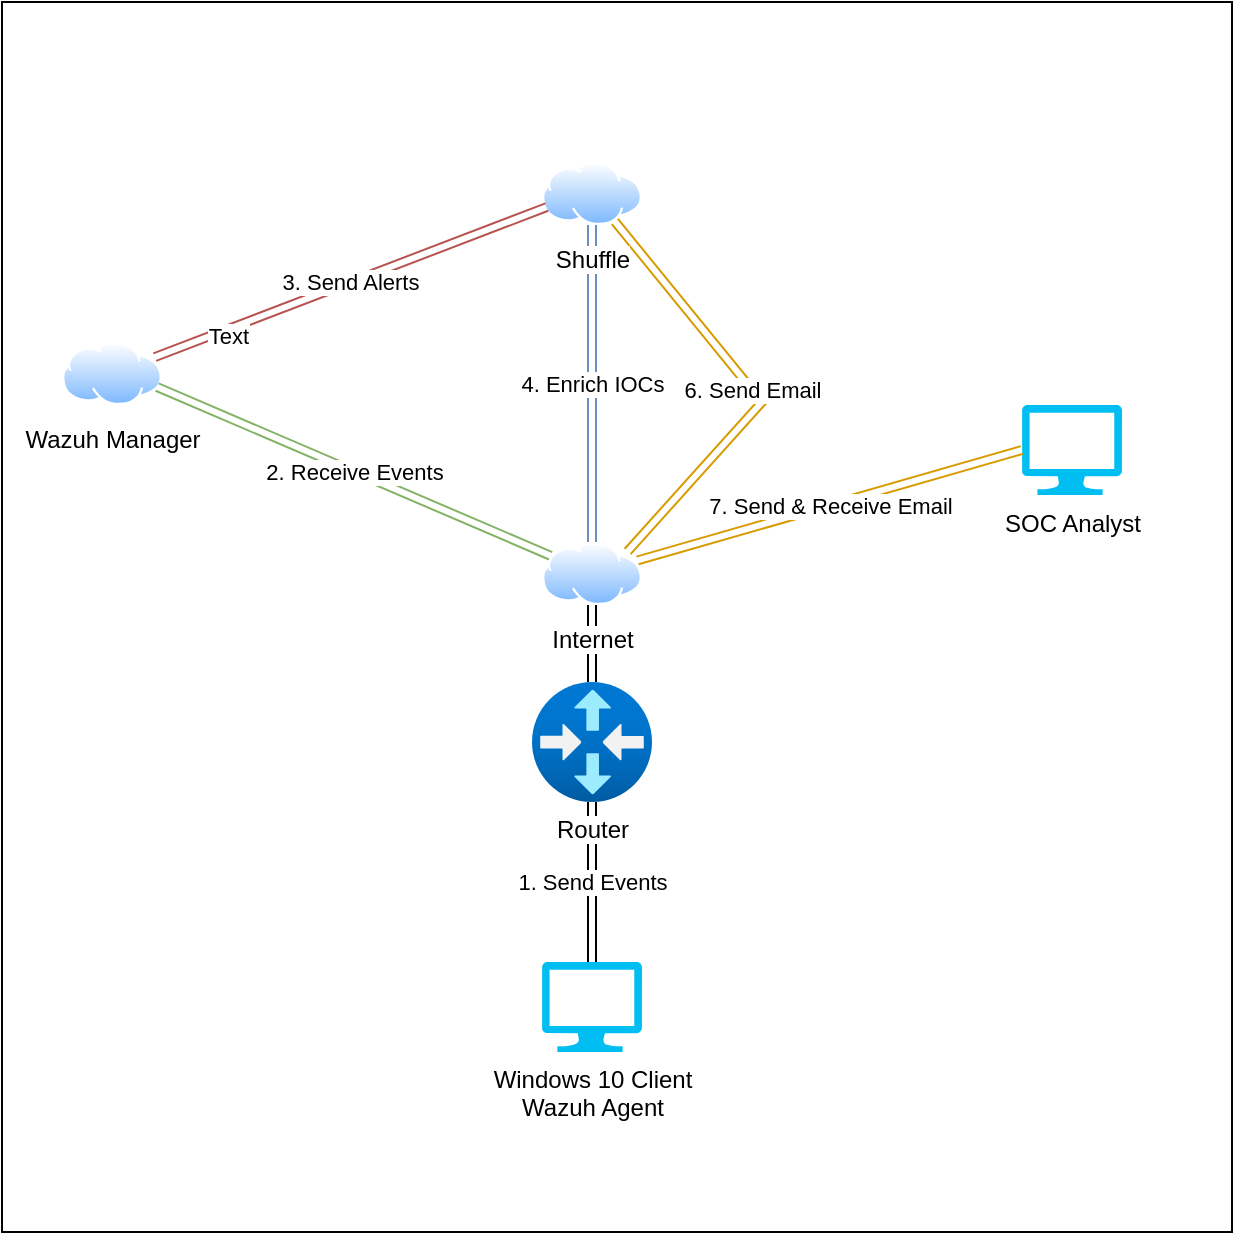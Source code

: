 <mxfile version="24.7.17">
  <diagram name="Page-1" id="bip8NPwT-C6fux6V8fcz">
    <mxGraphModel dx="1050" dy="625" grid="1" gridSize="10" guides="1" tooltips="1" connect="1" arrows="1" fold="1" page="1" pageScale="1" pageWidth="850" pageHeight="1100" math="0" shadow="0">
      <root>
        <mxCell id="0" />
        <mxCell id="1" parent="0" />
        <mxCell id="bGIlB386d0s7nkxIwyLy-1" value="" style="whiteSpace=wrap;html=1;aspect=fixed;" parent="1" vertex="1">
          <mxGeometry x="130" y="110" width="615" height="615" as="geometry" />
        </mxCell>
        <mxCell id="fwob3zydzBo_w3l8dipO-13" value="4. Enrich IOCs" style="edgeStyle=orthogonalEdgeStyle;rounded=0;orthogonalLoop=1;jettySize=auto;html=1;shape=link;fillColor=#dae8fc;strokeColor=#6c8ebf;" parent="1" source="fwob3zydzBo_w3l8dipO-2" target="fwob3zydzBo_w3l8dipO-4" edge="1">
          <mxGeometry relative="1" as="geometry" />
        </mxCell>
        <mxCell id="fwob3zydzBo_w3l8dipO-20" value="6. Send Email" style="rounded=0;orthogonalLoop=1;jettySize=auto;html=1;entryX=1;entryY=0;entryDx=0;entryDy=0;shape=link;fillColor=#ffe6cc;strokeColor=#d79b00;" parent="1" source="fwob3zydzBo_w3l8dipO-2" target="fwob3zydzBo_w3l8dipO-4" edge="1">
          <mxGeometry relative="1" as="geometry">
            <Array as="points">
              <mxPoint x="510" y="310" />
            </Array>
          </mxGeometry>
        </mxCell>
        <mxCell id="fwob3zydzBo_w3l8dipO-2" value="Shuffle" style="image;aspect=fixed;perimeter=ellipsePerimeter;html=1;align=center;shadow=0;dashed=0;spacingTop=3;image=img/lib/active_directory/internet_cloud.svg;" parent="1" vertex="1">
          <mxGeometry x="400" y="190" width="50" height="31.5" as="geometry" />
        </mxCell>
        <mxCell id="fwob3zydzBo_w3l8dipO-3" value="Wazuh Manager" style="image;aspect=fixed;perimeter=ellipsePerimeter;html=1;align=center;shadow=0;dashed=0;spacingTop=3;image=img/lib/active_directory/internet_cloud.svg;" parent="1" vertex="1">
          <mxGeometry x="160" y="280" width="50" height="31.5" as="geometry" />
        </mxCell>
        <mxCell id="fwob3zydzBo_w3l8dipO-10" value="2. Receive Events" style="rounded=0;orthogonalLoop=1;jettySize=auto;html=1;entryX=1;entryY=0.75;entryDx=0;entryDy=0;shape=link;fillColor=#d5e8d4;strokeColor=#82b366;" parent="1" source="fwob3zydzBo_w3l8dipO-4" target="fwob3zydzBo_w3l8dipO-3" edge="1">
          <mxGeometry relative="1" as="geometry" />
        </mxCell>
        <mxCell id="fwob3zydzBo_w3l8dipO-9" style="edgeStyle=orthogonalEdgeStyle;rounded=0;orthogonalLoop=1;jettySize=auto;html=1;entryX=0.5;entryY=1;entryDx=0;entryDy=0;shape=link;" parent="1" source="fwob3zydzBo_w3l8dipO-5" target="fwob3zydzBo_w3l8dipO-4" edge="1">
          <mxGeometry relative="1" as="geometry" />
        </mxCell>
        <mxCell id="fwob3zydzBo_w3l8dipO-4" value="Internet" style="image;aspect=fixed;perimeter=ellipsePerimeter;html=1;align=center;shadow=0;dashed=0;spacingTop=3;image=img/lib/active_directory/internet_cloud.svg;labelPosition=center;verticalLabelPosition=bottom;verticalAlign=top;" parent="1" vertex="1">
          <mxGeometry x="400" y="380" width="50" height="31.5" as="geometry" />
        </mxCell>
        <mxCell id="fwob3zydzBo_w3l8dipO-6" value="Windows 10 Client&lt;div&gt;Wazuh Agent&lt;/div&gt;" style="verticalLabelPosition=bottom;html=1;verticalAlign=top;align=center;strokeColor=none;fillColor=#00BEF2;shape=mxgraph.azure.computer;pointerEvents=1;" parent="1" vertex="1">
          <mxGeometry x="400" y="590" width="50" height="45" as="geometry" />
        </mxCell>
        <mxCell id="fwob3zydzBo_w3l8dipO-7" value="SOC Analyst" style="verticalLabelPosition=bottom;html=1;verticalAlign=top;align=center;strokeColor=none;fillColor=#00BEF2;shape=mxgraph.azure.computer;pointerEvents=1;" parent="1" vertex="1">
          <mxGeometry x="640" y="311.5" width="50" height="45" as="geometry" />
        </mxCell>
        <mxCell id="fwob3zydzBo_w3l8dipO-8" value="1. Send Events" style="edgeStyle=orthogonalEdgeStyle;rounded=0;orthogonalLoop=1;jettySize=auto;html=1;entryX=0.5;entryY=0;entryDx=0;entryDy=0;entryPerimeter=0;shape=link;" parent="1" source="fwob3zydzBo_w3l8dipO-5" target="fwob3zydzBo_w3l8dipO-6" edge="1">
          <mxGeometry relative="1" as="geometry" />
        </mxCell>
        <mxCell id="fwob3zydzBo_w3l8dipO-12" value="3. Send Alerts" style="rounded=0;orthogonalLoop=1;jettySize=auto;html=1;entryX=0;entryY=0.75;entryDx=0;entryDy=0;shape=link;fillColor=#f8cecc;strokeColor=#b85450;" parent="1" source="fwob3zydzBo_w3l8dipO-3" target="fwob3zydzBo_w3l8dipO-2" edge="1">
          <mxGeometry relative="1" as="geometry" />
        </mxCell>
        <mxCell id="fwob3zydzBo_w3l8dipO-22" value="Text" style="edgeLabel;html=1;align=center;verticalAlign=middle;resizable=0;points=[];" parent="fwob3zydzBo_w3l8dipO-12" vertex="1" connectable="0">
          <mxGeometry x="-0.642" y="-3" relative="1" as="geometry">
            <mxPoint as="offset" />
          </mxGeometry>
        </mxCell>
        <mxCell id="fwob3zydzBo_w3l8dipO-21" value="7. Send &amp;amp; Receive Email" style="rounded=0;orthogonalLoop=1;jettySize=auto;html=1;entryX=0;entryY=0.5;entryDx=0;entryDy=0;entryPerimeter=0;shape=link;fillColor=#ffe6cc;strokeColor=#d79b00;" parent="1" source="fwob3zydzBo_w3l8dipO-4" target="fwob3zydzBo_w3l8dipO-7" edge="1">
          <mxGeometry relative="1" as="geometry" />
        </mxCell>
        <mxCell id="fwob3zydzBo_w3l8dipO-5" value="Router" style="image;aspect=fixed;html=1;points=[];align=center;fontSize=12;image=img/lib/azure2/networking/Virtual_Router.svg;labelPosition=center;verticalLabelPosition=bottom;verticalAlign=top;" parent="1" vertex="1">
          <mxGeometry x="395" y="450" width="60" height="60" as="geometry" />
        </mxCell>
      </root>
    </mxGraphModel>
  </diagram>
</mxfile>

